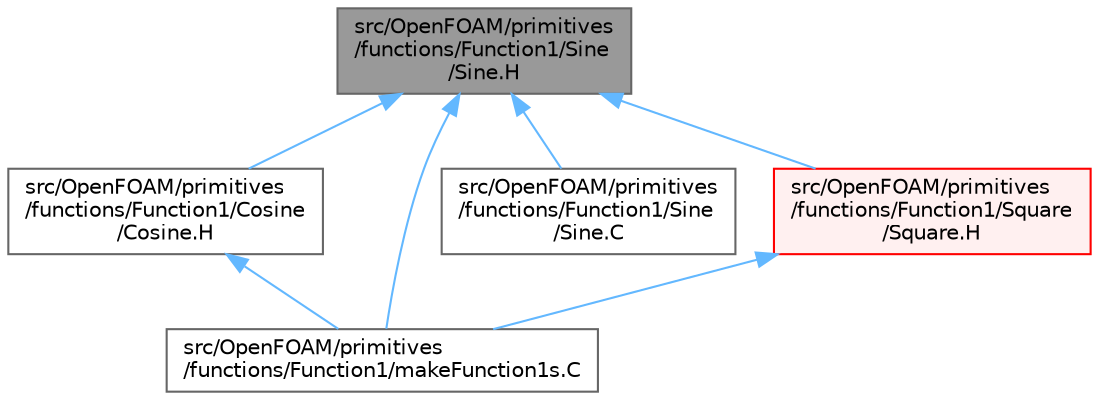 digraph "src/OpenFOAM/primitives/functions/Function1/Sine/Sine.H"
{
 // LATEX_PDF_SIZE
  bgcolor="transparent";
  edge [fontname=Helvetica,fontsize=10,labelfontname=Helvetica,labelfontsize=10];
  node [fontname=Helvetica,fontsize=10,shape=box,height=0.2,width=0.4];
  Node1 [id="Node000001",label="src/OpenFOAM/primitives\l/functions/Function1/Sine\l/Sine.H",height=0.2,width=0.4,color="gray40", fillcolor="grey60", style="filled", fontcolor="black",tooltip=" "];
  Node1 -> Node2 [id="edge1_Node000001_Node000002",dir="back",color="steelblue1",style="solid",tooltip=" "];
  Node2 [id="Node000002",label="src/OpenFOAM/primitives\l/functions/Function1/Cosine\l/Cosine.H",height=0.2,width=0.4,color="grey40", fillcolor="white", style="filled",URL="$Cosine_8H.html",tooltip=" "];
  Node2 -> Node3 [id="edge2_Node000002_Node000003",dir="back",color="steelblue1",style="solid",tooltip=" "];
  Node3 [id="Node000003",label="src/OpenFOAM/primitives\l/functions/Function1/makeFunction1s.C",height=0.2,width=0.4,color="grey40", fillcolor="white", style="filled",URL="$OpenFOAM_2primitives_2functions_2Function1_2makeFunction1s_8C.html",tooltip=" "];
  Node1 -> Node4 [id="edge3_Node000001_Node000004",dir="back",color="steelblue1",style="solid",tooltip=" "];
  Node4 [id="Node000004",label="src/OpenFOAM/primitives\l/functions/Function1/Sine\l/Sine.C",height=0.2,width=0.4,color="grey40", fillcolor="white", style="filled",URL="$Sine_8C.html",tooltip=" "];
  Node1 -> Node5 [id="edge4_Node000001_Node000005",dir="back",color="steelblue1",style="solid",tooltip=" "];
  Node5 [id="Node000005",label="src/OpenFOAM/primitives\l/functions/Function1/Square\l/Square.H",height=0.2,width=0.4,color="red", fillcolor="#FFF0F0", style="filled",URL="$Square_8H.html",tooltip=" "];
  Node5 -> Node3 [id="edge5_Node000005_Node000003",dir="back",color="steelblue1",style="solid",tooltip=" "];
  Node1 -> Node3 [id="edge6_Node000001_Node000003",dir="back",color="steelblue1",style="solid",tooltip=" "];
}

